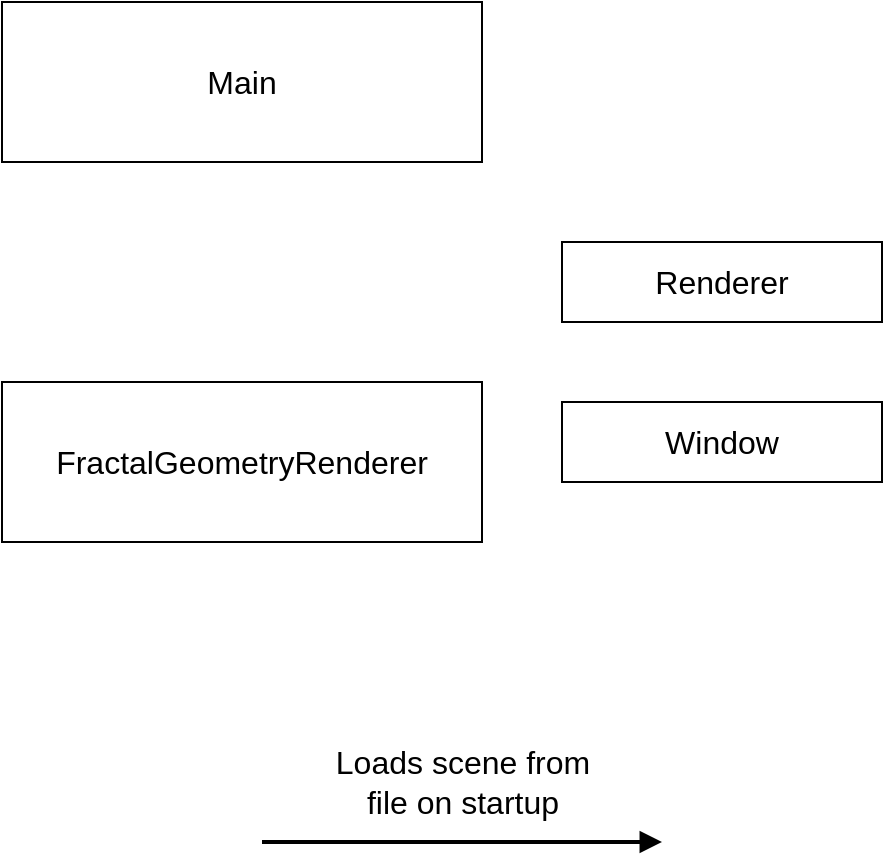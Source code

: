 <mxfile version="16.5.1" type="device"><diagram id="tWl7nmwnrkZFnsVf41iI" name="Page-1"><mxGraphModel dx="1102" dy="1025" grid="1" gridSize="10" guides="1" tooltips="1" connect="1" arrows="1" fold="1" page="1" pageScale="1" pageWidth="827" pageHeight="1169" math="0" shadow="0"><root><mxCell id="0"/><mxCell id="1" parent="0"/><mxCell id="TNHpzG8LeAsTyqh_HZ59-1" value="FractalGeometryRenderer" style="rounded=0;whiteSpace=wrap;html=1;fontSize=16;" vertex="1" parent="1"><mxGeometry x="40" y="230" width="240" height="80" as="geometry"/></mxCell><mxCell id="TNHpzG8LeAsTyqh_HZ59-2" value="" style="endArrow=block;html=1;rounded=0;fontSize=16;strokeWidth=2;endFill=1;exitX=1;exitY=0.5;exitDx=0;exitDy=0;exitPerimeter=0;" edge="1" parent="1"><mxGeometry width="50" height="50" relative="1" as="geometry"><mxPoint x="170" y="460" as="sourcePoint"/><mxPoint x="370" y="460" as="targetPoint"/></mxGeometry></mxCell><mxCell id="TNHpzG8LeAsTyqh_HZ59-3" value="Loads scene from &lt;br&gt;file on startup" style="edgeLabel;html=1;align=center;verticalAlign=middle;resizable=0;points=[];fontSize=16;" vertex="1" connectable="0" parent="TNHpzG8LeAsTyqh_HZ59-2"><mxGeometry x="-0.331" y="1" relative="1" as="geometry"><mxPoint x="33" y="-29" as="offset"/></mxGeometry></mxCell><mxCell id="TNHpzG8LeAsTyqh_HZ59-4" value="Renderer" style="rounded=0;whiteSpace=wrap;html=1;fontSize=16;" vertex="1" parent="1"><mxGeometry x="320" y="160" width="160" height="40" as="geometry"/></mxCell><mxCell id="TNHpzG8LeAsTyqh_HZ59-5" value="Window" style="rounded=0;whiteSpace=wrap;html=1;fontSize=16;" vertex="1" parent="1"><mxGeometry x="320" y="240" width="160" height="40" as="geometry"/></mxCell><mxCell id="TNHpzG8LeAsTyqh_HZ59-6" value="Main" style="rounded=0;whiteSpace=wrap;html=1;fontSize=16;" vertex="1" parent="1"><mxGeometry x="40" y="40" width="240" height="80" as="geometry"/></mxCell></root></mxGraphModel></diagram></mxfile>